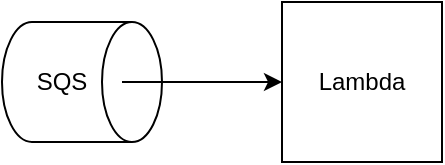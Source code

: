 <mxfile version="18.0.2" type="device"><diagram id="T7H3tekD6kRGXSfLrVtm" name="Page-1"><mxGraphModel dx="1298" dy="801" grid="1" gridSize="10" guides="1" tooltips="1" connect="1" arrows="1" fold="1" page="1" pageScale="1" pageWidth="850" pageHeight="1100" math="0" shadow="0"><root><mxCell id="0"/><mxCell id="1" parent="0"/><mxCell id="f5MsJbgtPwT2y7GVYQax-3" value="" style="shape=cylinder3;whiteSpace=wrap;html=1;boundedLbl=1;backgroundOutline=1;size=15;rotation=90;" vertex="1" parent="1"><mxGeometry x="160" y="310" width="60" height="80" as="geometry"/></mxCell><mxCell id="f5MsJbgtPwT2y7GVYQax-7" style="edgeStyle=orthogonalEdgeStyle;rounded=0;orthogonalLoop=1;jettySize=auto;html=1;" edge="1" parent="1" source="f5MsJbgtPwT2y7GVYQax-5" target="f5MsJbgtPwT2y7GVYQax-6"><mxGeometry relative="1" as="geometry"/></mxCell><mxCell id="f5MsJbgtPwT2y7GVYQax-5" value="SQS" style="text;html=1;strokeColor=none;fillColor=none;align=center;verticalAlign=middle;whiteSpace=wrap;rounded=0;" vertex="1" parent="1"><mxGeometry x="150" y="335" width="60" height="30" as="geometry"/></mxCell><mxCell id="f5MsJbgtPwT2y7GVYQax-6" value="Lambda" style="whiteSpace=wrap;html=1;aspect=fixed;" vertex="1" parent="1"><mxGeometry x="290" y="310" width="80" height="80" as="geometry"/></mxCell></root></mxGraphModel></diagram></mxfile>